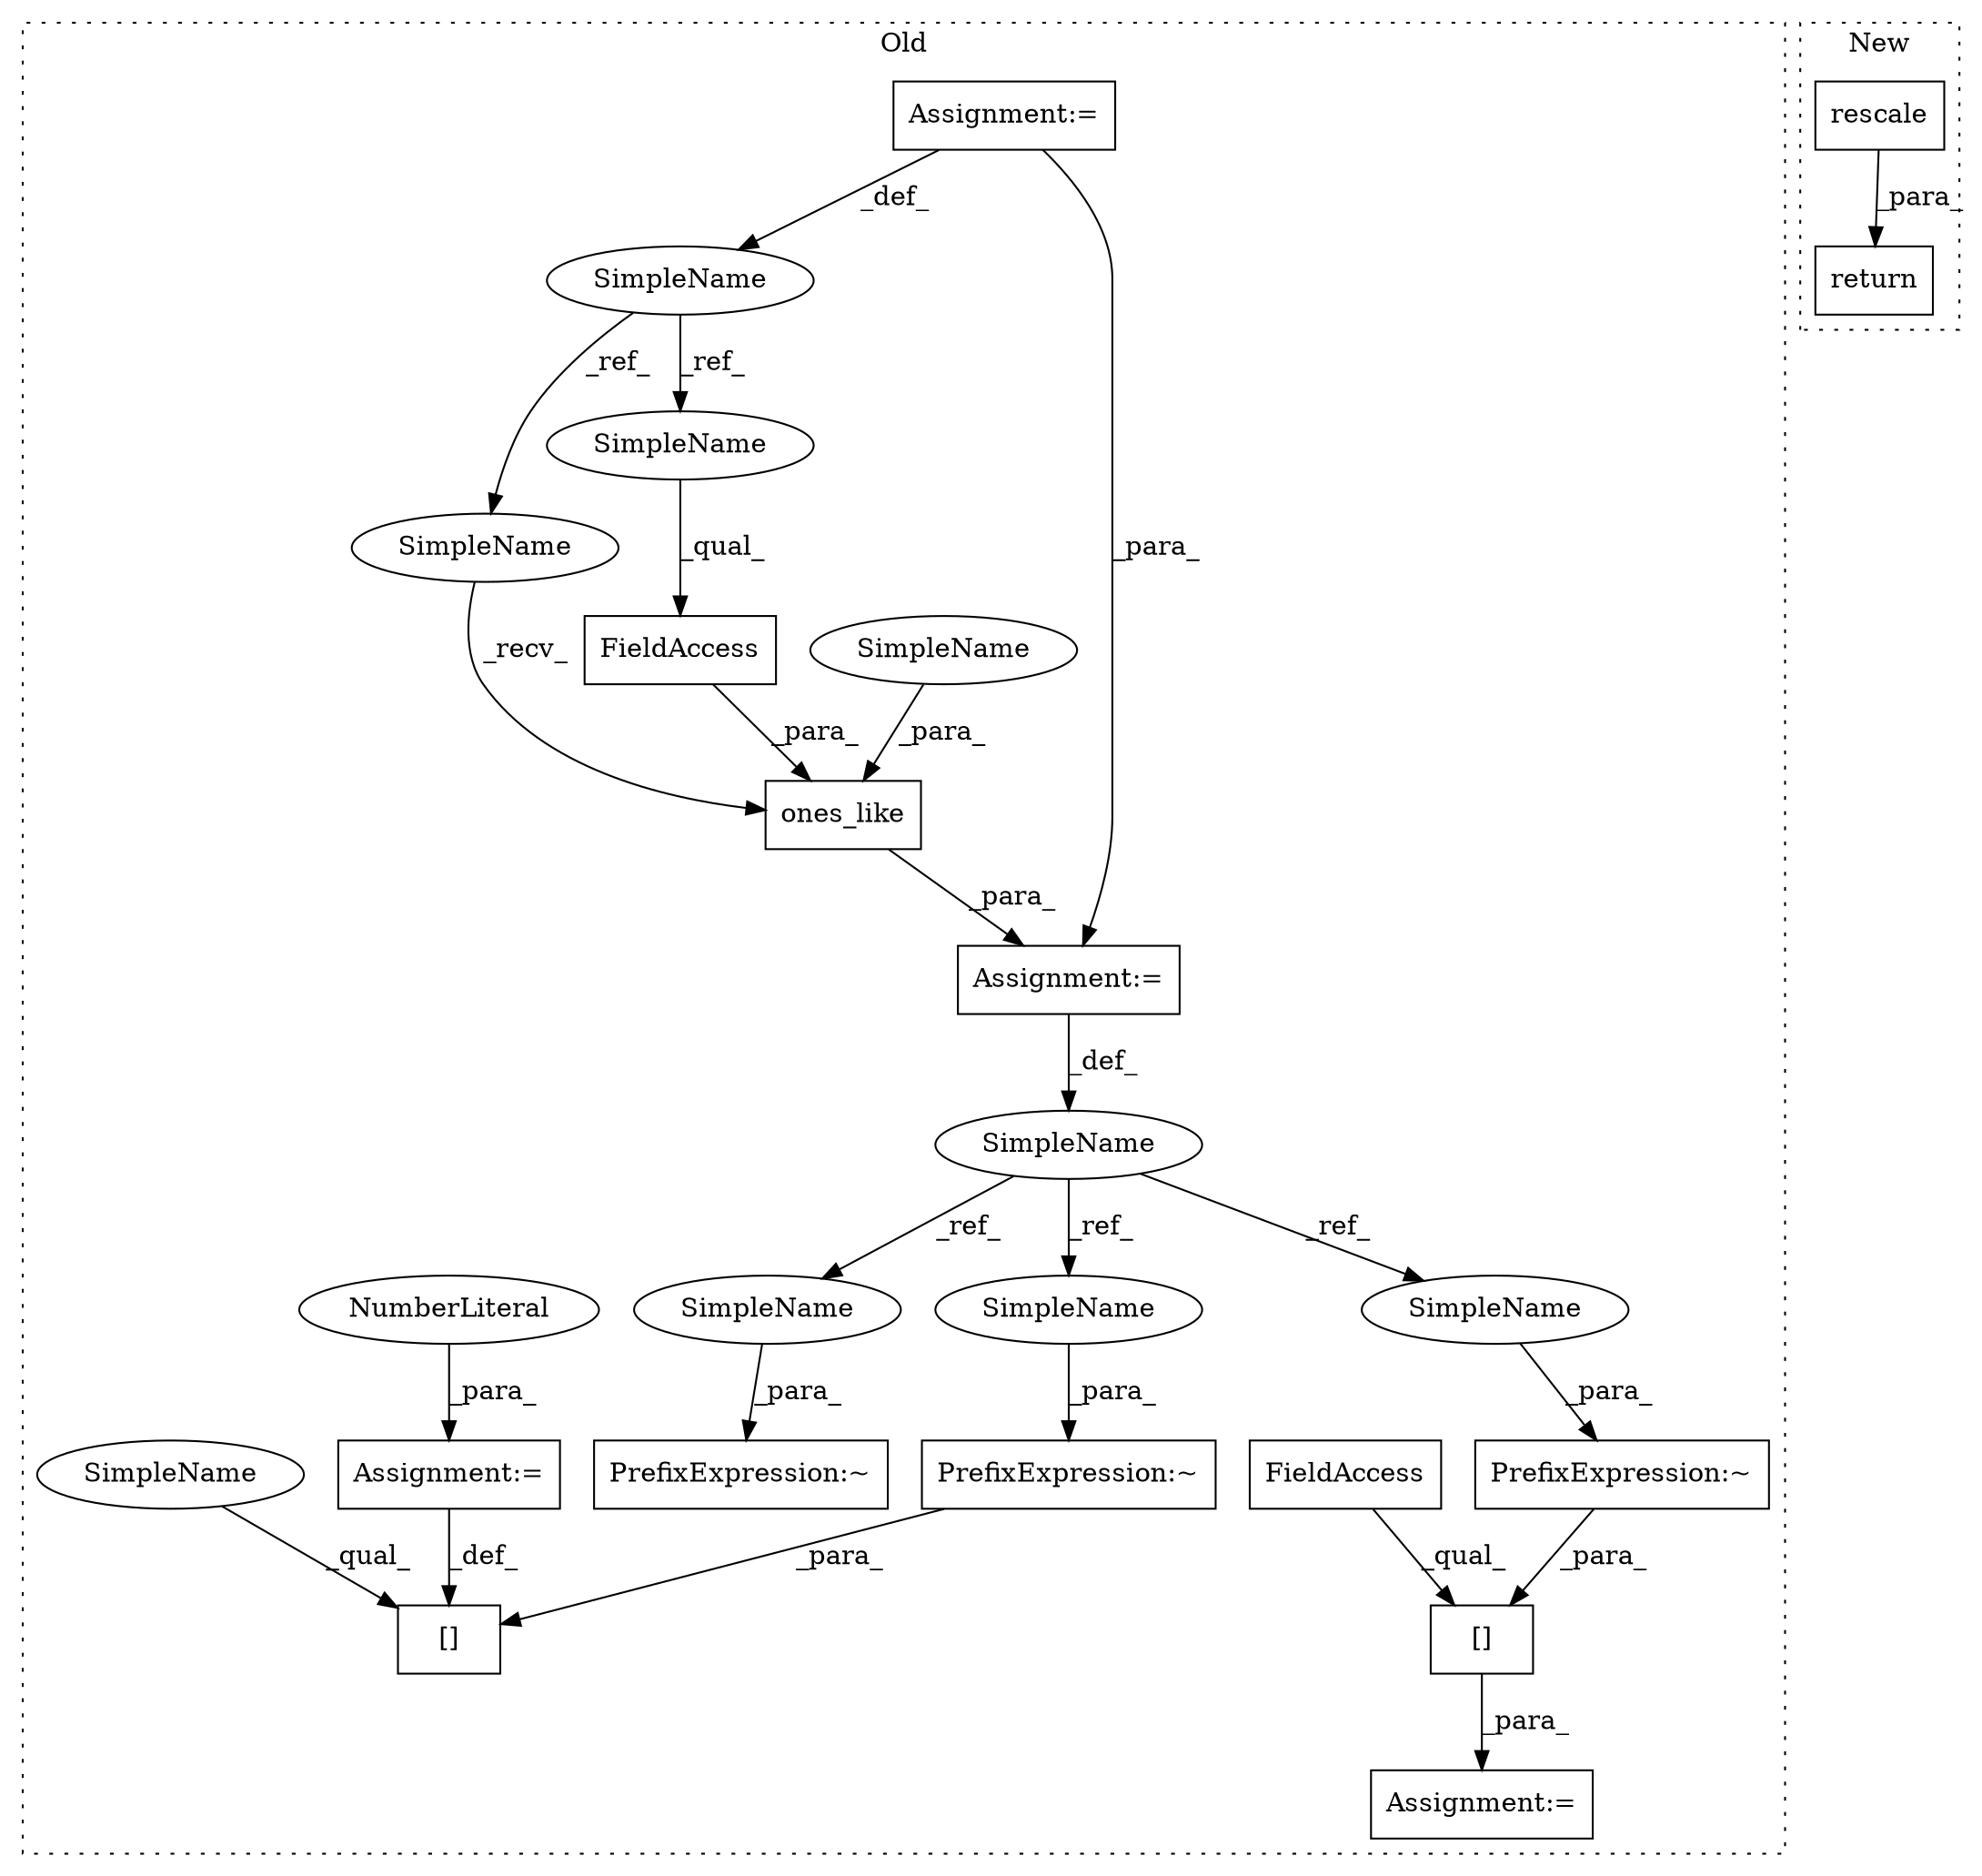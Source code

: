 digraph G {
subgraph cluster0 {
1 [label="[]" a="2" s="16148,16176" l="23,1" shape="box"];
3 [label="FieldAccess" a="22" s="16148" l="22" shape="box"];
4 [label="Assignment:=" a="7" s="15749" l="5" shape="box"];
5 [label="[]" a="2" s="16039,16049" l="5,1" shape="box"];
6 [label="ones_like" a="32" s="15835,15860" l="10,1" shape="box"];
7 [label="SimpleName" a="42" s="15749" l="5" shape="ellipse"];
8 [label="FieldAccess" a="22" s="15850" l="10" shape="box"];
9 [label="Assignment:=" a="7" s="16050" l="1" shape="box"];
10 [label="NumberLiteral" a="34" s="16051" l="1" shape="ellipse"];
11 [label="Assignment:=" a="7" s="16147" l="1" shape="box"];
12 [label="Assignment:=" a="7" s="15828" l="1" shape="box"];
13 [label="PrefixExpression:~" a="38" s="16171" l="1" shape="box"];
14 [label="SimpleName" a="42" s="15824" l="4" shape="ellipse"];
15 [label="PrefixExpression:~" a="38" s="16044" l="1" shape="box"];
17 [label="PrefixExpression:~" a="38" s="16141" l="1" shape="box"];
18 [label="SimpleName" a="42" s="16045" l="4" shape="ellipse"];
19 [label="SimpleName" a="42" s="16172" l="4" shape="ellipse"];
20 [label="SimpleName" a="42" s="16142" l="4" shape="ellipse"];
21 [label="SimpleName" a="42" s="16039" l="4" shape="ellipse"];
22 [label="SimpleName" a="42" s="15845" l="4" shape="ellipse"];
23 [label="SimpleName" a="42" s="15850" l="5" shape="ellipse"];
24 [label="SimpleName" a="42" s="15829" l="5" shape="ellipse"];
label = "Old";
style="dotted";
}
subgraph cluster1 {
2 [label="rescale" a="32" s="16209,16237" l="8,1" shape="box"];
16 [label="return" a="41" s="16197" l="7" shape="box"];
label = "New";
style="dotted";
}
1 -> 11 [label="_para_"];
2 -> 16 [label="_para_"];
3 -> 1 [label="_qual_"];
4 -> 7 [label="_def_"];
4 -> 12 [label="_para_"];
6 -> 12 [label="_para_"];
7 -> 24 [label="_ref_"];
7 -> 23 [label="_ref_"];
8 -> 6 [label="_para_"];
9 -> 5 [label="_def_"];
10 -> 9 [label="_para_"];
12 -> 14 [label="_def_"];
13 -> 1 [label="_para_"];
14 -> 18 [label="_ref_"];
14 -> 19 [label="_ref_"];
14 -> 20 [label="_ref_"];
15 -> 5 [label="_para_"];
18 -> 15 [label="_para_"];
19 -> 13 [label="_para_"];
20 -> 17 [label="_para_"];
21 -> 5 [label="_qual_"];
22 -> 6 [label="_para_"];
23 -> 8 [label="_qual_"];
24 -> 6 [label="_recv_"];
}